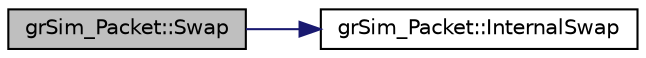 digraph "grSim_Packet::Swap"
{
 // INTERACTIVE_SVG=YES
  edge [fontname="Helvetica",fontsize="10",labelfontname="Helvetica",labelfontsize="10"];
  node [fontname="Helvetica",fontsize="10",shape=record];
  rankdir="LR";
  Node1 [label="grSim_Packet::Swap",height=0.2,width=0.4,color="black", fillcolor="grey75", style="filled", fontcolor="black"];
  Node1 -> Node2 [color="midnightblue",fontsize="10",style="solid",fontname="Helvetica"];
  Node2 [label="grSim_Packet::InternalSwap",height=0.2,width=0.4,color="black", fillcolor="white", style="filled",URL="$d3/db5/classgr_sim___packet.html#a5dc99b91ecc2726b4025b210c045f291"];
}
